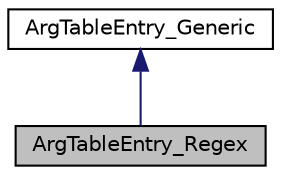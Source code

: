 digraph "ArgTableEntry_Regex"
{
  edge [fontname="Helvetica",fontsize="10",labelfontname="Helvetica",labelfontsize="10"];
  node [fontname="Helvetica",fontsize="10",shape=record];
  Node0 [label="ArgTableEntry_Regex",height=0.2,width=0.4,color="black", fillcolor="grey75", style="filled", fontcolor="black"];
  Node1 -> Node0 [dir="back",color="midnightblue",fontsize="10",style="solid",fontname="Helvetica"];
  Node1 [label="ArgTableEntry_Generic",height=0.2,width=0.4,color="black", fillcolor="white", style="filled",URL="$class_arg_table_entry___generic.html"];
}

